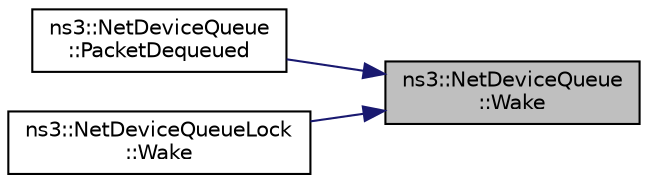 digraph "ns3::NetDeviceQueue::Wake"
{
 // LATEX_PDF_SIZE
  edge [fontname="Helvetica",fontsize="10",labelfontname="Helvetica",labelfontsize="10"];
  node [fontname="Helvetica",fontsize="10",shape=record];
  rankdir="RL";
  Node1 [label="ns3::NetDeviceQueue\l::Wake",height=0.2,width=0.4,color="black", fillcolor="grey75", style="filled", fontcolor="black",tooltip="Called by the device to wake the queue disc associated with this device transmission queue."];
  Node1 -> Node2 [dir="back",color="midnightblue",fontsize="10",style="solid",fontname="Helvetica"];
  Node2 [label="ns3::NetDeviceQueue\l::PacketDequeued",height=0.2,width=0.4,color="black", fillcolor="white", style="filled",URL="$classns3_1_1_net_device_queue.html#a3b8094ad369bfc509a89305eb35d261c",tooltip="Perform the actions required by flow control and dynamic queue limits when a packet is dequeued (or d..."];
  Node1 -> Node3 [dir="back",color="midnightblue",fontsize="10",style="solid",fontname="Helvetica"];
  Node3 [label="ns3::NetDeviceQueueLock\l::Wake",height=0.2,width=0.4,color="black", fillcolor="white", style="filled",URL="$classns3_1_1_net_device_queue_lock.html#acf0b9560d9ec2003519e2cd47b1330c0",tooltip="Called by the device to wake the queue disc associated with this device transmission queue."];
}
